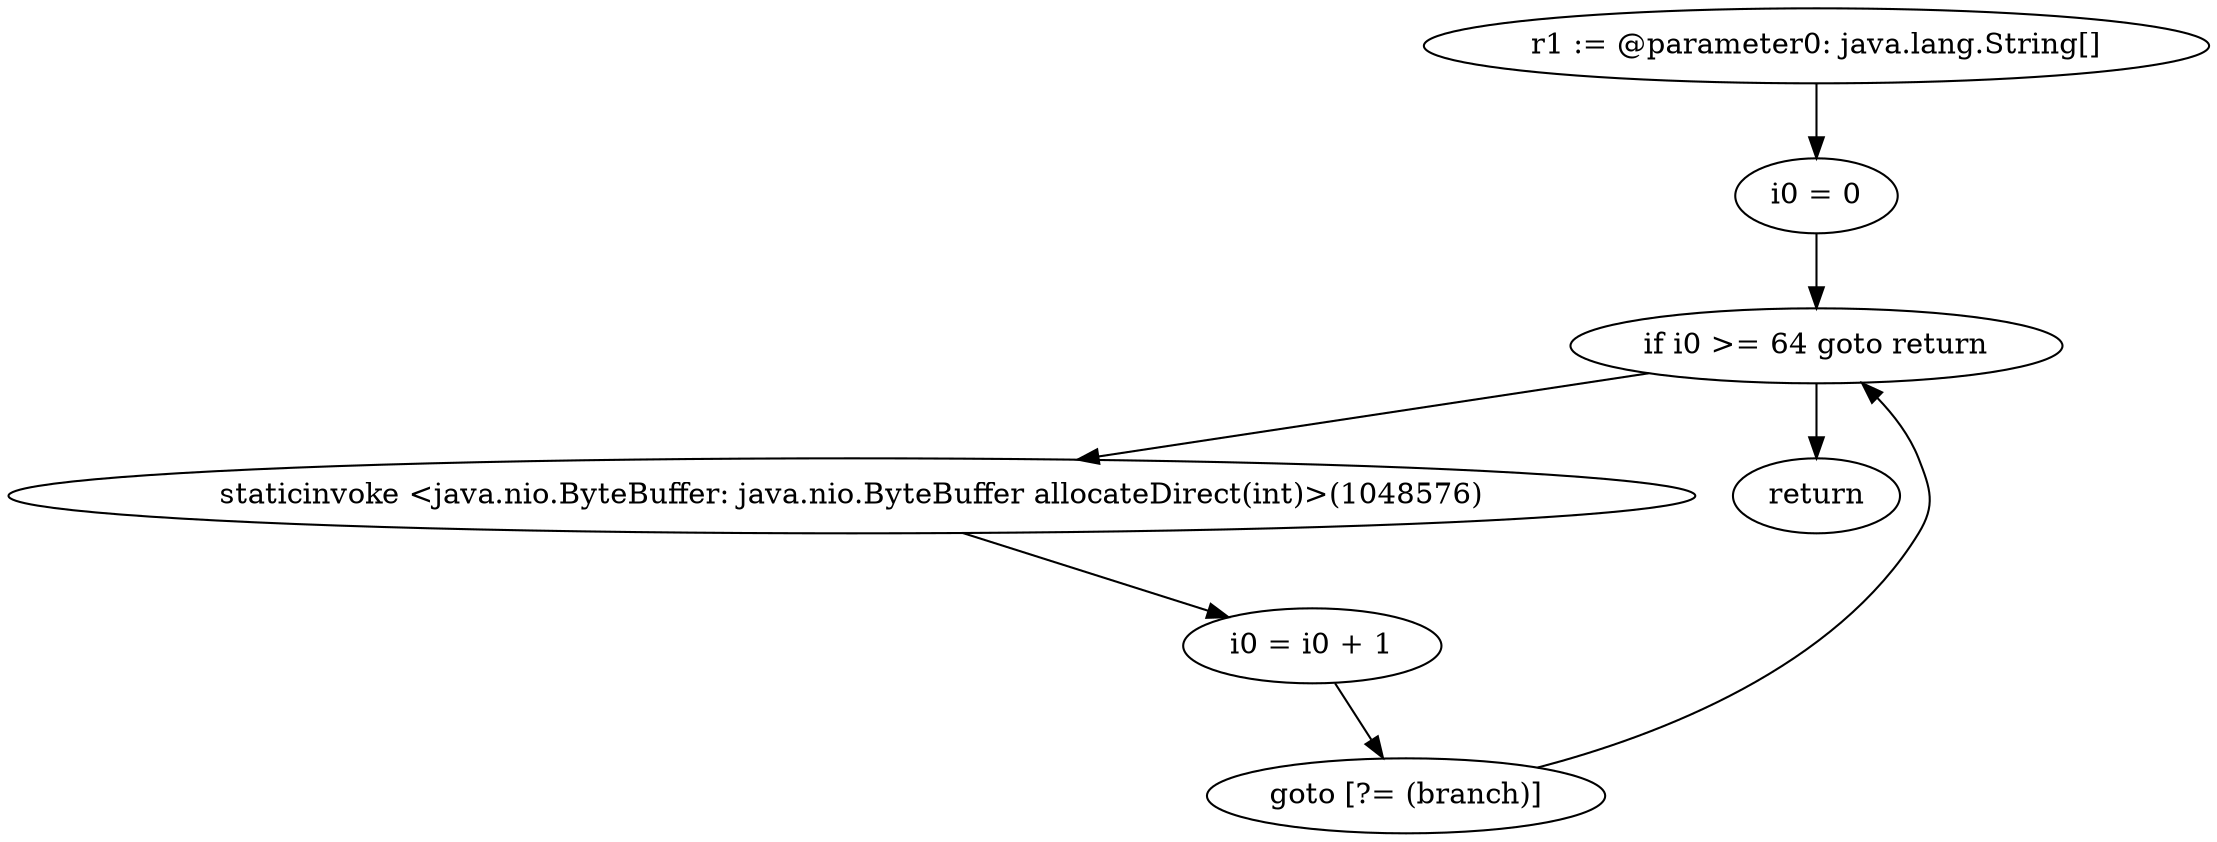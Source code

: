 digraph "unitGraph" {
    "r1 := @parameter0: java.lang.String[]"
    "i0 = 0"
    "if i0 >= 64 goto return"
    "staticinvoke <java.nio.ByteBuffer: java.nio.ByteBuffer allocateDirect(int)>(1048576)"
    "i0 = i0 + 1"
    "goto [?= (branch)]"
    "return"
    "r1 := @parameter0: java.lang.String[]"->"i0 = 0";
    "i0 = 0"->"if i0 >= 64 goto return";
    "if i0 >= 64 goto return"->"staticinvoke <java.nio.ByteBuffer: java.nio.ByteBuffer allocateDirect(int)>(1048576)";
    "if i0 >= 64 goto return"->"return";
    "staticinvoke <java.nio.ByteBuffer: java.nio.ByteBuffer allocateDirect(int)>(1048576)"->"i0 = i0 + 1";
    "i0 = i0 + 1"->"goto [?= (branch)]";
    "goto [?= (branch)]"->"if i0 >= 64 goto return";
}
